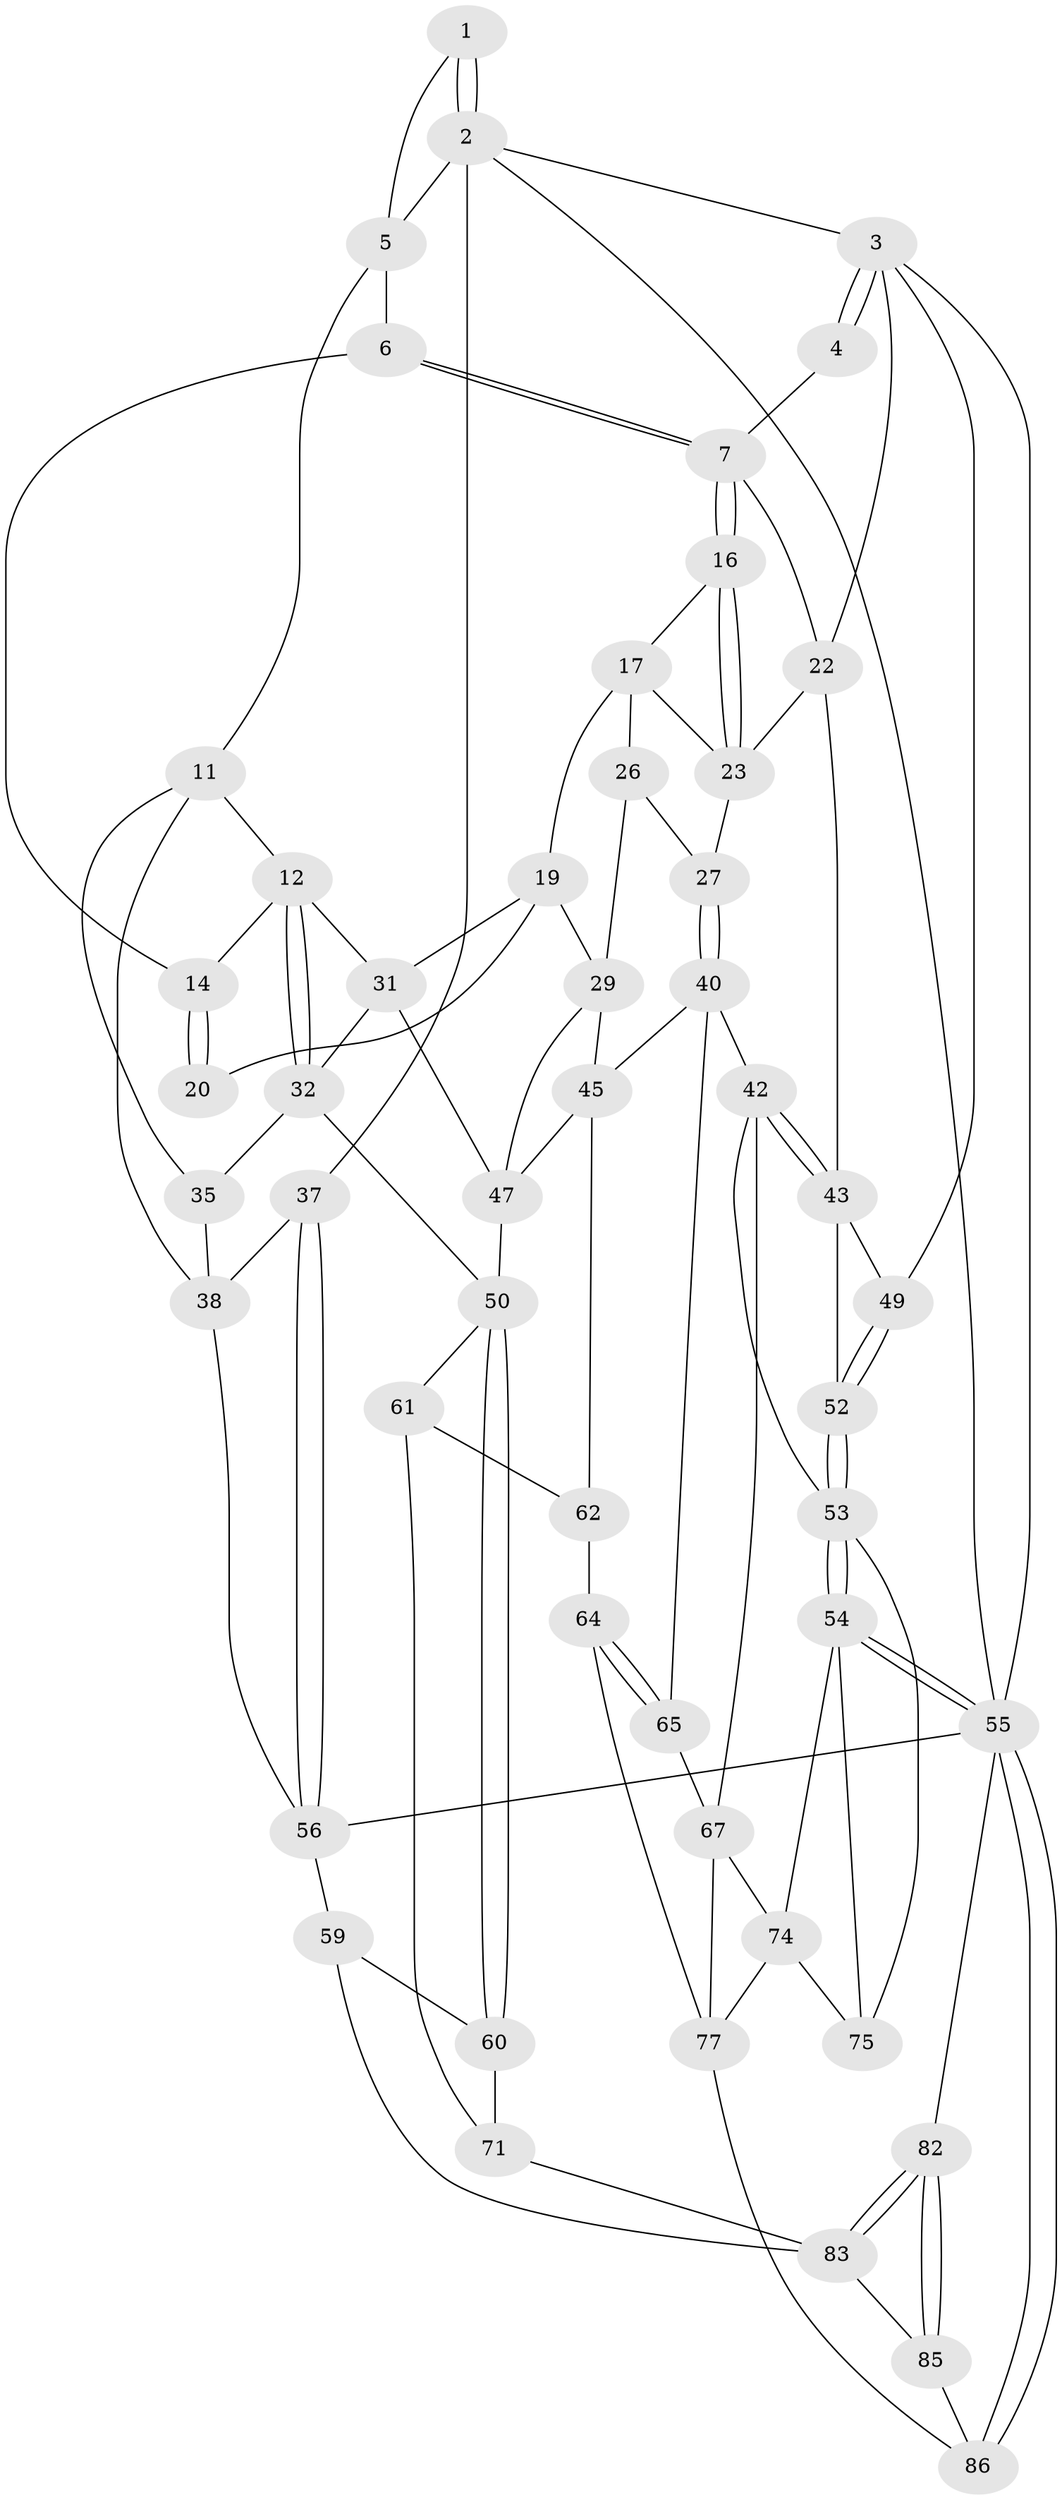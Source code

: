 // Generated by graph-tools (version 1.1) at 2025/24/03/03/25 07:24:37]
// undirected, 51 vertices, 110 edges
graph export_dot {
graph [start="1"]
  node [color=gray90,style=filled];
  1 [pos="+0.6746275932016826+0"];
  2 [pos="+1+0",super="+10"];
  3 [pos="+0+0",super="+21"];
  4 [pos="+0.35648485148648956+0"];
  5 [pos="+0.6887873885945687+0",super="+9"];
  6 [pos="+0.6705370921739624+0.01790396815896319"];
  7 [pos="+0.3998961517520607+0.18168920706188338",super="+8"];
  11 [pos="+0.8423866507701993+0.31969978183666703",super="+34"];
  12 [pos="+0.8058360263608658+0.3304950079261327",super="+13"];
  14 [pos="+0.7168789310438768+0.3037434550716282",super="+15"];
  16 [pos="+0.405553278138718+0.19131131541149235"];
  17 [pos="+0.47376960423118525+0.26352980086608213",super="+18"];
  19 [pos="+0.49864409732574694+0.2762988075953373",super="+28"];
  20 [pos="+0.540891908833609+0.2560939213453562"];
  22 [pos="+0.11306149565705154+0.248388862844903",super="+24"];
  23 [pos="+0.2629449211134591+0.39379120942643747",super="+25"];
  26 [pos="+0.40961368368393886+0.43044883722127175"];
  27 [pos="+0.3983493825989354+0.43242854085800125"];
  29 [pos="+0.5334291329293314+0.4894756665642039",super="+30"];
  31 [pos="+0.6075991995075977+0.43481507747089876",super="+33"];
  32 [pos="+0.7499069023833337+0.5051566711667483",super="+36"];
  35 [pos="+0.7932143316400555+0.5764105362431408"];
  37 [pos="+1+0.40570685731047423"];
  38 [pos="+0.8991759493446354+0.4199848387962379",super="+39"];
  40 [pos="+0.3568492411870126+0.5878017896051968",super="+41"];
  42 [pos="+0.18756032108342258+0.5773547566626422",super="+68"];
  43 [pos="+0.18285977871751447+0.5038895109730613",super="+44"];
  45 [pos="+0.4730523642184536+0.5893319362198323",super="+46"];
  47 [pos="+0.6734613283029851+0.6271084864692142",super="+48"];
  49 [pos="+0+0.4337616897483437"];
  50 [pos="+0.7004906090144748+0.6484339792078228",super="+51"];
  52 [pos="+0+0.5021941711437345"];
  53 [pos="+0+0.6881623955945054",super="+69"];
  54 [pos="+0+1",super="+78"];
  55 [pos="+0+1",super="+58"];
  56 [pos="+1+0.6372061684524559",super="+57"];
  59 [pos="+0.8809912648621093+0.7921158859006407",super="+81"];
  60 [pos="+0.7480349676371298+0.7421186435283221",super="+70"];
  61 [pos="+0.6557697661156334+0.668157160902964",super="+72"];
  62 [pos="+0.4716681274119787+0.7063508301929244",super="+63"];
  64 [pos="+0.41860526673044024+0.8031869343861009",super="+76"];
  65 [pos="+0.21874188888244864+0.5899913434341527",super="+66"];
  67 [pos="+0.21208174844740402+0.7791211055167078",super="+73"];
  71 [pos="+0.5312775254448809+0.9842425879940517"];
  74 [pos="+0.12261429545631607+0.8259790042276187",super="+79"];
  75 [pos="+0.10781333657297393+0.8136329989971393"];
  77 [pos="+0.2330093337553111+0.8808560180674793",super="+80"];
  82 [pos="+1+1"];
  83 [pos="+0.8833990383011502+0.8905803205620892",super="+84"];
  85 [pos="+0.510041546601302+1"];
  86 [pos="+0.30805881352500225+1"];
  1 -- 2;
  1 -- 2;
  1 -- 5;
  2 -- 3;
  2 -- 37;
  2 -- 5;
  2 -- 55;
  3 -- 4;
  3 -- 4;
  3 -- 55;
  3 -- 49;
  3 -- 22;
  4 -- 7;
  5 -- 6;
  5 -- 11;
  6 -- 7;
  6 -- 7;
  6 -- 14;
  7 -- 16;
  7 -- 16;
  7 -- 22;
  11 -- 12;
  11 -- 35;
  11 -- 38;
  12 -- 32;
  12 -- 32;
  12 -- 14;
  12 -- 31;
  14 -- 20 [weight=2];
  14 -- 20;
  16 -- 17;
  16 -- 23;
  16 -- 23;
  17 -- 26;
  17 -- 19;
  17 -- 23;
  19 -- 20;
  19 -- 29;
  19 -- 31;
  22 -- 43;
  22 -- 23;
  23 -- 27;
  26 -- 27;
  26 -- 29;
  27 -- 40;
  27 -- 40;
  29 -- 47;
  29 -- 45;
  31 -- 32;
  31 -- 47;
  32 -- 50;
  32 -- 35;
  35 -- 38;
  37 -- 38;
  37 -- 56;
  37 -- 56;
  38 -- 56;
  40 -- 45;
  40 -- 65;
  40 -- 42;
  42 -- 43;
  42 -- 43;
  42 -- 67;
  42 -- 53;
  43 -- 52;
  43 -- 49;
  45 -- 47;
  45 -- 62;
  47 -- 50;
  49 -- 52;
  49 -- 52;
  50 -- 60;
  50 -- 60;
  50 -- 61;
  52 -- 53;
  52 -- 53;
  53 -- 54;
  53 -- 54;
  53 -- 75;
  54 -- 55;
  54 -- 55;
  54 -- 75;
  54 -- 74;
  55 -- 86;
  55 -- 86;
  55 -- 56;
  55 -- 82;
  56 -- 59;
  59 -- 60 [weight=2];
  59 -- 83;
  60 -- 71;
  61 -- 62 [weight=2];
  61 -- 71;
  62 -- 64;
  64 -- 65 [weight=2];
  64 -- 65;
  64 -- 77;
  65 -- 67;
  67 -- 74;
  67 -- 77;
  71 -- 83;
  74 -- 75;
  74 -- 77;
  77 -- 86;
  82 -- 83;
  82 -- 83;
  82 -- 85;
  82 -- 85;
  83 -- 85;
  85 -- 86;
}
